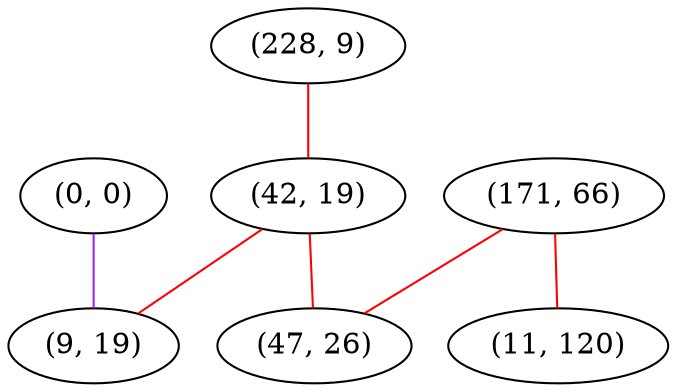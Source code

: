graph "" {
"(0, 0)";
"(228, 9)";
"(171, 66)";
"(42, 19)";
"(11, 120)";
"(9, 19)";
"(47, 26)";
"(0, 0)" -- "(9, 19)"  [color=purple, key=0, weight=4];
"(228, 9)" -- "(42, 19)"  [color=red, key=0, weight=1];
"(171, 66)" -- "(11, 120)"  [color=red, key=0, weight=1];
"(171, 66)" -- "(47, 26)"  [color=red, key=0, weight=1];
"(42, 19)" -- "(9, 19)"  [color=red, key=0, weight=1];
"(42, 19)" -- "(47, 26)"  [color=red, key=0, weight=1];
}
